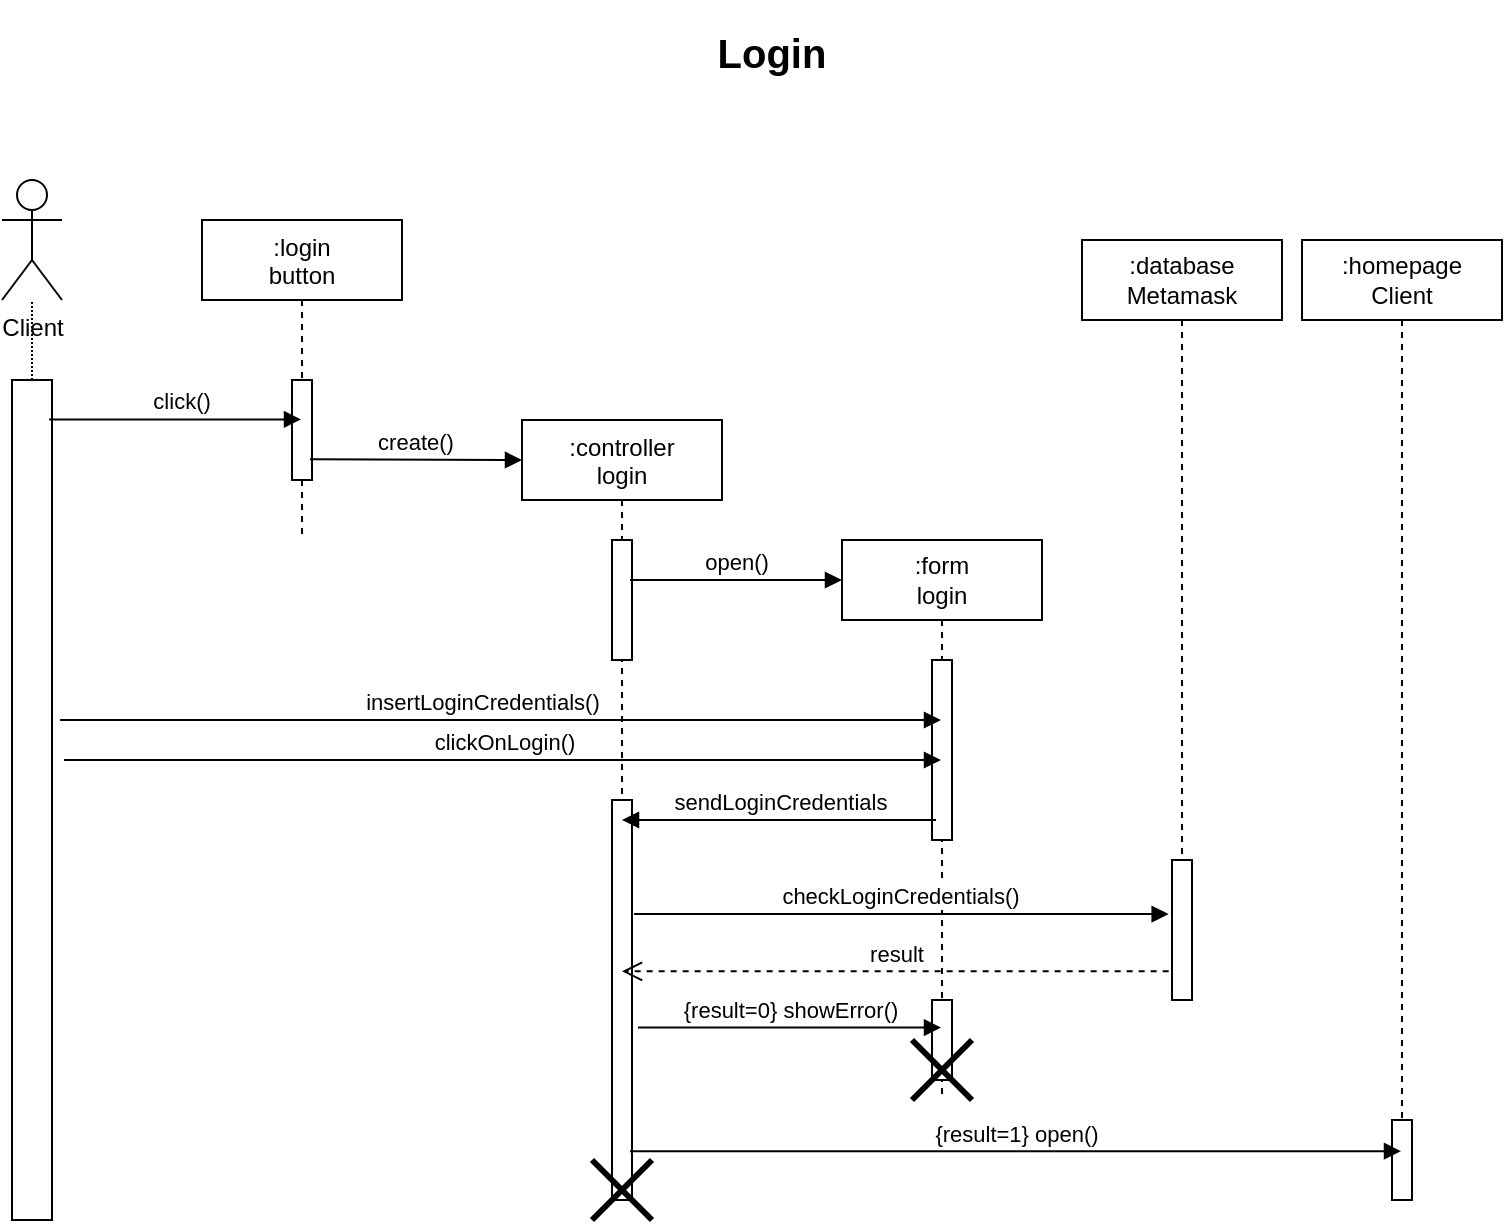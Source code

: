 <mxfile version="20.8.10" type="device"><diagram id="kgpKYQtTHZ0yAKxKKP6v" name="Page-1"><mxGraphModel dx="1036" dy="1714" grid="1" gridSize="10" guides="1" tooltips="1" connect="1" arrows="1" fold="1" page="1" pageScale="1" pageWidth="850" pageHeight="1100" math="0" shadow="0"><root><mxCell id="0"/><mxCell id="1" parent="0"/><mxCell id="3nuBFxr9cyL0pnOWT2aG-1" value=":login&#10;button" style="shape=umlLifeline;perimeter=lifelinePerimeter;container=1;collapsible=0;recursiveResize=0;rounded=0;shadow=0;strokeWidth=1;size=40;" parent="1" vertex="1"><mxGeometry x="140" y="80" width="100" height="160" as="geometry"/></mxCell><mxCell id="3nuBFxr9cyL0pnOWT2aG-2" value="" style="points=[];perimeter=orthogonalPerimeter;rounded=0;shadow=0;strokeWidth=1;" parent="3nuBFxr9cyL0pnOWT2aG-1" vertex="1"><mxGeometry x="45" y="80" width="10" height="50" as="geometry"/></mxCell><mxCell id="3nuBFxr9cyL0pnOWT2aG-5" value=":controller&#10;login" style="shape=umlLifeline;perimeter=lifelinePerimeter;container=1;collapsible=0;recursiveResize=0;rounded=0;shadow=0;strokeWidth=1;" parent="1" vertex="1"><mxGeometry x="300" y="180" width="100" height="390" as="geometry"/></mxCell><mxCell id="3nuBFxr9cyL0pnOWT2aG-6" value="" style="points=[];perimeter=orthogonalPerimeter;rounded=0;shadow=0;strokeWidth=1;" parent="3nuBFxr9cyL0pnOWT2aG-5" vertex="1"><mxGeometry x="45" y="60" width="10" height="60" as="geometry"/></mxCell><mxCell id="dXouFjmg2X-z4_qBMvH9-13" value="" style="html=1;points=[];perimeter=orthogonalPerimeter;" parent="3nuBFxr9cyL0pnOWT2aG-5" vertex="1"><mxGeometry x="45" y="190" width="10" height="200" as="geometry"/></mxCell><mxCell id="3nuBFxr9cyL0pnOWT2aG-8" value="create()" style="verticalAlign=bottom;endArrow=block;shadow=0;strokeWidth=1;exitX=0.54;exitY=0.748;exitDx=0;exitDy=0;exitPerimeter=0;" parent="1" source="3nuBFxr9cyL0pnOWT2aG-1" edge="1"><mxGeometry relative="1" as="geometry"><mxPoint x="210" y="198" as="sourcePoint"/><mxPoint x="300" y="200" as="targetPoint"/></mxGeometry></mxCell><mxCell id="dXouFjmg2X-z4_qBMvH9-1" value="Client" style="shape=umlActor;verticalLabelPosition=bottom;verticalAlign=top;html=1;" parent="1" vertex="1"><mxGeometry x="40" y="60" width="30" height="60" as="geometry"/></mxCell><mxCell id="dXouFjmg2X-z4_qBMvH9-2" value="" style="html=1;points=[];perimeter=orthogonalPerimeter;" parent="1" vertex="1"><mxGeometry x="45" y="160" width="20" height="420" as="geometry"/></mxCell><mxCell id="3nuBFxr9cyL0pnOWT2aG-3" value="click()" style="verticalAlign=bottom;startArrow=none;endArrow=block;startSize=8;shadow=0;strokeWidth=1;exitX=0.927;exitY=0.047;exitDx=0;exitDy=0;exitPerimeter=0;startFill=0;" parent="1" source="dXouFjmg2X-z4_qBMvH9-2" target="3nuBFxr9cyL0pnOWT2aG-1" edge="1"><mxGeometry x="0.053" relative="1" as="geometry"><mxPoint x="90" y="180" as="sourcePoint"/><mxPoint x="170" y="180" as="targetPoint"/><mxPoint as="offset"/></mxGeometry></mxCell><mxCell id="dXouFjmg2X-z4_qBMvH9-8" value="open()" style="html=1;verticalAlign=bottom;endArrow=block;entryX=0;entryY=0.5;entryDx=0;entryDy=0;" parent="1" edge="1"><mxGeometry width="80" relative="1" as="geometry"><mxPoint x="354" y="260" as="sourcePoint"/><mxPoint x="460" y="260.0" as="targetPoint"/></mxGeometry></mxCell><mxCell id="dXouFjmg2X-z4_qBMvH9-11" value=":form&lt;br&gt;login" style="shape=umlLifeline;perimeter=lifelinePerimeter;whiteSpace=wrap;html=1;container=1;collapsible=0;recursiveResize=0;outlineConnect=0;" parent="1" vertex="1"><mxGeometry x="460" y="240" width="100" height="280" as="geometry"/></mxCell><mxCell id="dXouFjmg2X-z4_qBMvH9-9" value="" style="points=[];perimeter=orthogonalPerimeter;rounded=0;shadow=0;strokeWidth=1;" parent="dXouFjmg2X-z4_qBMvH9-11" vertex="1"><mxGeometry x="45" y="60" width="10" height="90" as="geometry"/></mxCell><mxCell id="dXouFjmg2X-z4_qBMvH9-20" value="" style="html=1;points=[];perimeter=orthogonalPerimeter;" parent="dXouFjmg2X-z4_qBMvH9-11" vertex="1"><mxGeometry x="45" y="230" width="10" height="40" as="geometry"/></mxCell><mxCell id="OUJHQ8rFW5bUCci5ME0A-6" value="" style="shape=umlDestroy;whiteSpace=wrap;html=1;strokeWidth=3;" parent="dXouFjmg2X-z4_qBMvH9-11" vertex="1"><mxGeometry x="35" y="250" width="30" height="30" as="geometry"/></mxCell><mxCell id="dXouFjmg2X-z4_qBMvH9-12" value="insertLoginCredentials()" style="html=1;verticalAlign=bottom;endArrow=block;" parent="1" target="dXouFjmg2X-z4_qBMvH9-11" edge="1"><mxGeometry x="-0.041" width="80" relative="1" as="geometry"><mxPoint x="69" y="330" as="sourcePoint"/><mxPoint x="500" y="326" as="targetPoint"/><mxPoint as="offset"/></mxGeometry></mxCell><mxCell id="dXouFjmg2X-z4_qBMvH9-14" value="sendLoginCredentials" style="html=1;verticalAlign=bottom;endArrow=block;" parent="1" target="3nuBFxr9cyL0pnOWT2aG-5" edge="1"><mxGeometry width="80" relative="1" as="geometry"><mxPoint x="507" y="380" as="sourcePoint"/><mxPoint x="380" y="350" as="targetPoint"/><Array as="points"><mxPoint x="430" y="380"/></Array></mxGeometry></mxCell><mxCell id="dXouFjmg2X-z4_qBMvH9-16" value="clickOnLogin()" style="html=1;verticalAlign=bottom;endArrow=block;" parent="1" target="dXouFjmg2X-z4_qBMvH9-11" edge="1"><mxGeometry width="80" relative="1" as="geometry"><mxPoint x="71" y="350" as="sourcePoint"/><mxPoint x="360" y="310" as="targetPoint"/></mxGeometry></mxCell><mxCell id="dXouFjmg2X-z4_qBMvH9-17" value=":homepage&lt;br&gt;Client" style="shape=umlLifeline;perimeter=lifelinePerimeter;whiteSpace=wrap;html=1;container=1;collapsible=0;recursiveResize=0;outlineConnect=0;" parent="1" vertex="1"><mxGeometry x="690" y="90" width="100" height="470" as="geometry"/></mxCell><mxCell id="dXouFjmg2X-z4_qBMvH9-19" value="" style="html=1;points=[];perimeter=orthogonalPerimeter;" parent="dXouFjmg2X-z4_qBMvH9-17" vertex="1"><mxGeometry x="45" y="440" width="10" height="40" as="geometry"/></mxCell><mxCell id="dXouFjmg2X-z4_qBMvH9-18" value="{result=1} open()" style="html=1;verticalAlign=bottom;endArrow=block;exitX=0.9;exitY=0.878;exitDx=0;exitDy=0;exitPerimeter=0;" parent="1" source="dXouFjmg2X-z4_qBMvH9-13" target="dXouFjmg2X-z4_qBMvH9-17" edge="1"><mxGeometry width="80" relative="1" as="geometry"><mxPoint x="353" y="530" as="sourcePoint"/><mxPoint x="730" y="530" as="targetPoint"/></mxGeometry></mxCell><mxCell id="dXouFjmg2X-z4_qBMvH9-21" value="{result=0} showError()" style="html=1;verticalAlign=bottom;endArrow=block;exitX=0.58;exitY=0.779;exitDx=0;exitDy=0;exitPerimeter=0;" parent="1" source="3nuBFxr9cyL0pnOWT2aG-5" target="dXouFjmg2X-z4_qBMvH9-11" edge="1"><mxGeometry width="80" relative="1" as="geometry"><mxPoint x="400" y="380" as="sourcePoint"/><mxPoint x="520" y="600" as="targetPoint"/></mxGeometry></mxCell><mxCell id="OUJHQ8rFW5bUCci5ME0A-1" value=":database Metamask" style="shape=umlLifeline;perimeter=lifelinePerimeter;whiteSpace=wrap;html=1;container=1;collapsible=0;recursiveResize=0;outlineConnect=0;" parent="1" vertex="1"><mxGeometry x="580" y="90" width="100" height="360" as="geometry"/></mxCell><mxCell id="OUJHQ8rFW5bUCci5ME0A-2" value="" style="html=1;points=[];perimeter=orthogonalPerimeter;" parent="OUJHQ8rFW5bUCci5ME0A-1" vertex="1"><mxGeometry x="45" y="310" width="10" height="70" as="geometry"/></mxCell><mxCell id="OUJHQ8rFW5bUCci5ME0A-3" value="checkLoginCredentials()" style="html=1;verticalAlign=bottom;endArrow=block;entryX=-0.167;entryY=0.386;entryDx=0;entryDy=0;entryPerimeter=0;" parent="1" target="OUJHQ8rFW5bUCci5ME0A-2" edge="1"><mxGeometry width="80" relative="1" as="geometry"><mxPoint x="356" y="427" as="sourcePoint"/><mxPoint x="430" y="330" as="targetPoint"/><Array as="points"/></mxGeometry></mxCell><mxCell id="OUJHQ8rFW5bUCci5ME0A-4" value="result" style="html=1;verticalAlign=bottom;endArrow=open;dashed=1;endSize=8;exitX=-0.167;exitY=0.795;exitDx=0;exitDy=0;exitPerimeter=0;" parent="1" source="OUJHQ8rFW5bUCci5ME0A-2" target="3nuBFxr9cyL0pnOWT2aG-5" edge="1"><mxGeometry relative="1" as="geometry"><mxPoint x="430" y="430" as="sourcePoint"/><mxPoint x="350" y="430" as="targetPoint"/></mxGeometry></mxCell><mxCell id="OUJHQ8rFW5bUCci5ME0A-5" value="" style="shape=umlDestroy;whiteSpace=wrap;html=1;strokeWidth=3;" parent="1" vertex="1"><mxGeometry x="335" y="550" width="30" height="30" as="geometry"/></mxCell><mxCell id="GMrgpy1ht3JAUoGjuSuE-1" value="Login" style="text;align=center;fontStyle=1;verticalAlign=middle;spacingLeft=3;spacingRight=3;strokeColor=none;rotatable=0;points=[[0,0.5],[1,0.5]];portConstraint=eastwest;fontSize=20;" vertex="1" parent="1"><mxGeometry x="320" y="-30" width="210" height="50" as="geometry"/></mxCell><mxCell id="GMrgpy1ht3JAUoGjuSuE-3" value="" style="endArrow=none;dashed=1;html=1;dashPattern=1 1;strokeWidth=1;rounded=0;" edge="1" parent="1" source="dXouFjmg2X-z4_qBMvH9-2" target="dXouFjmg2X-z4_qBMvH9-1"><mxGeometry width="50" height="50" relative="1" as="geometry"><mxPoint x="-30" y="220" as="sourcePoint"/><mxPoint x="20" y="170" as="targetPoint"/></mxGeometry></mxCell></root></mxGraphModel></diagram></mxfile>